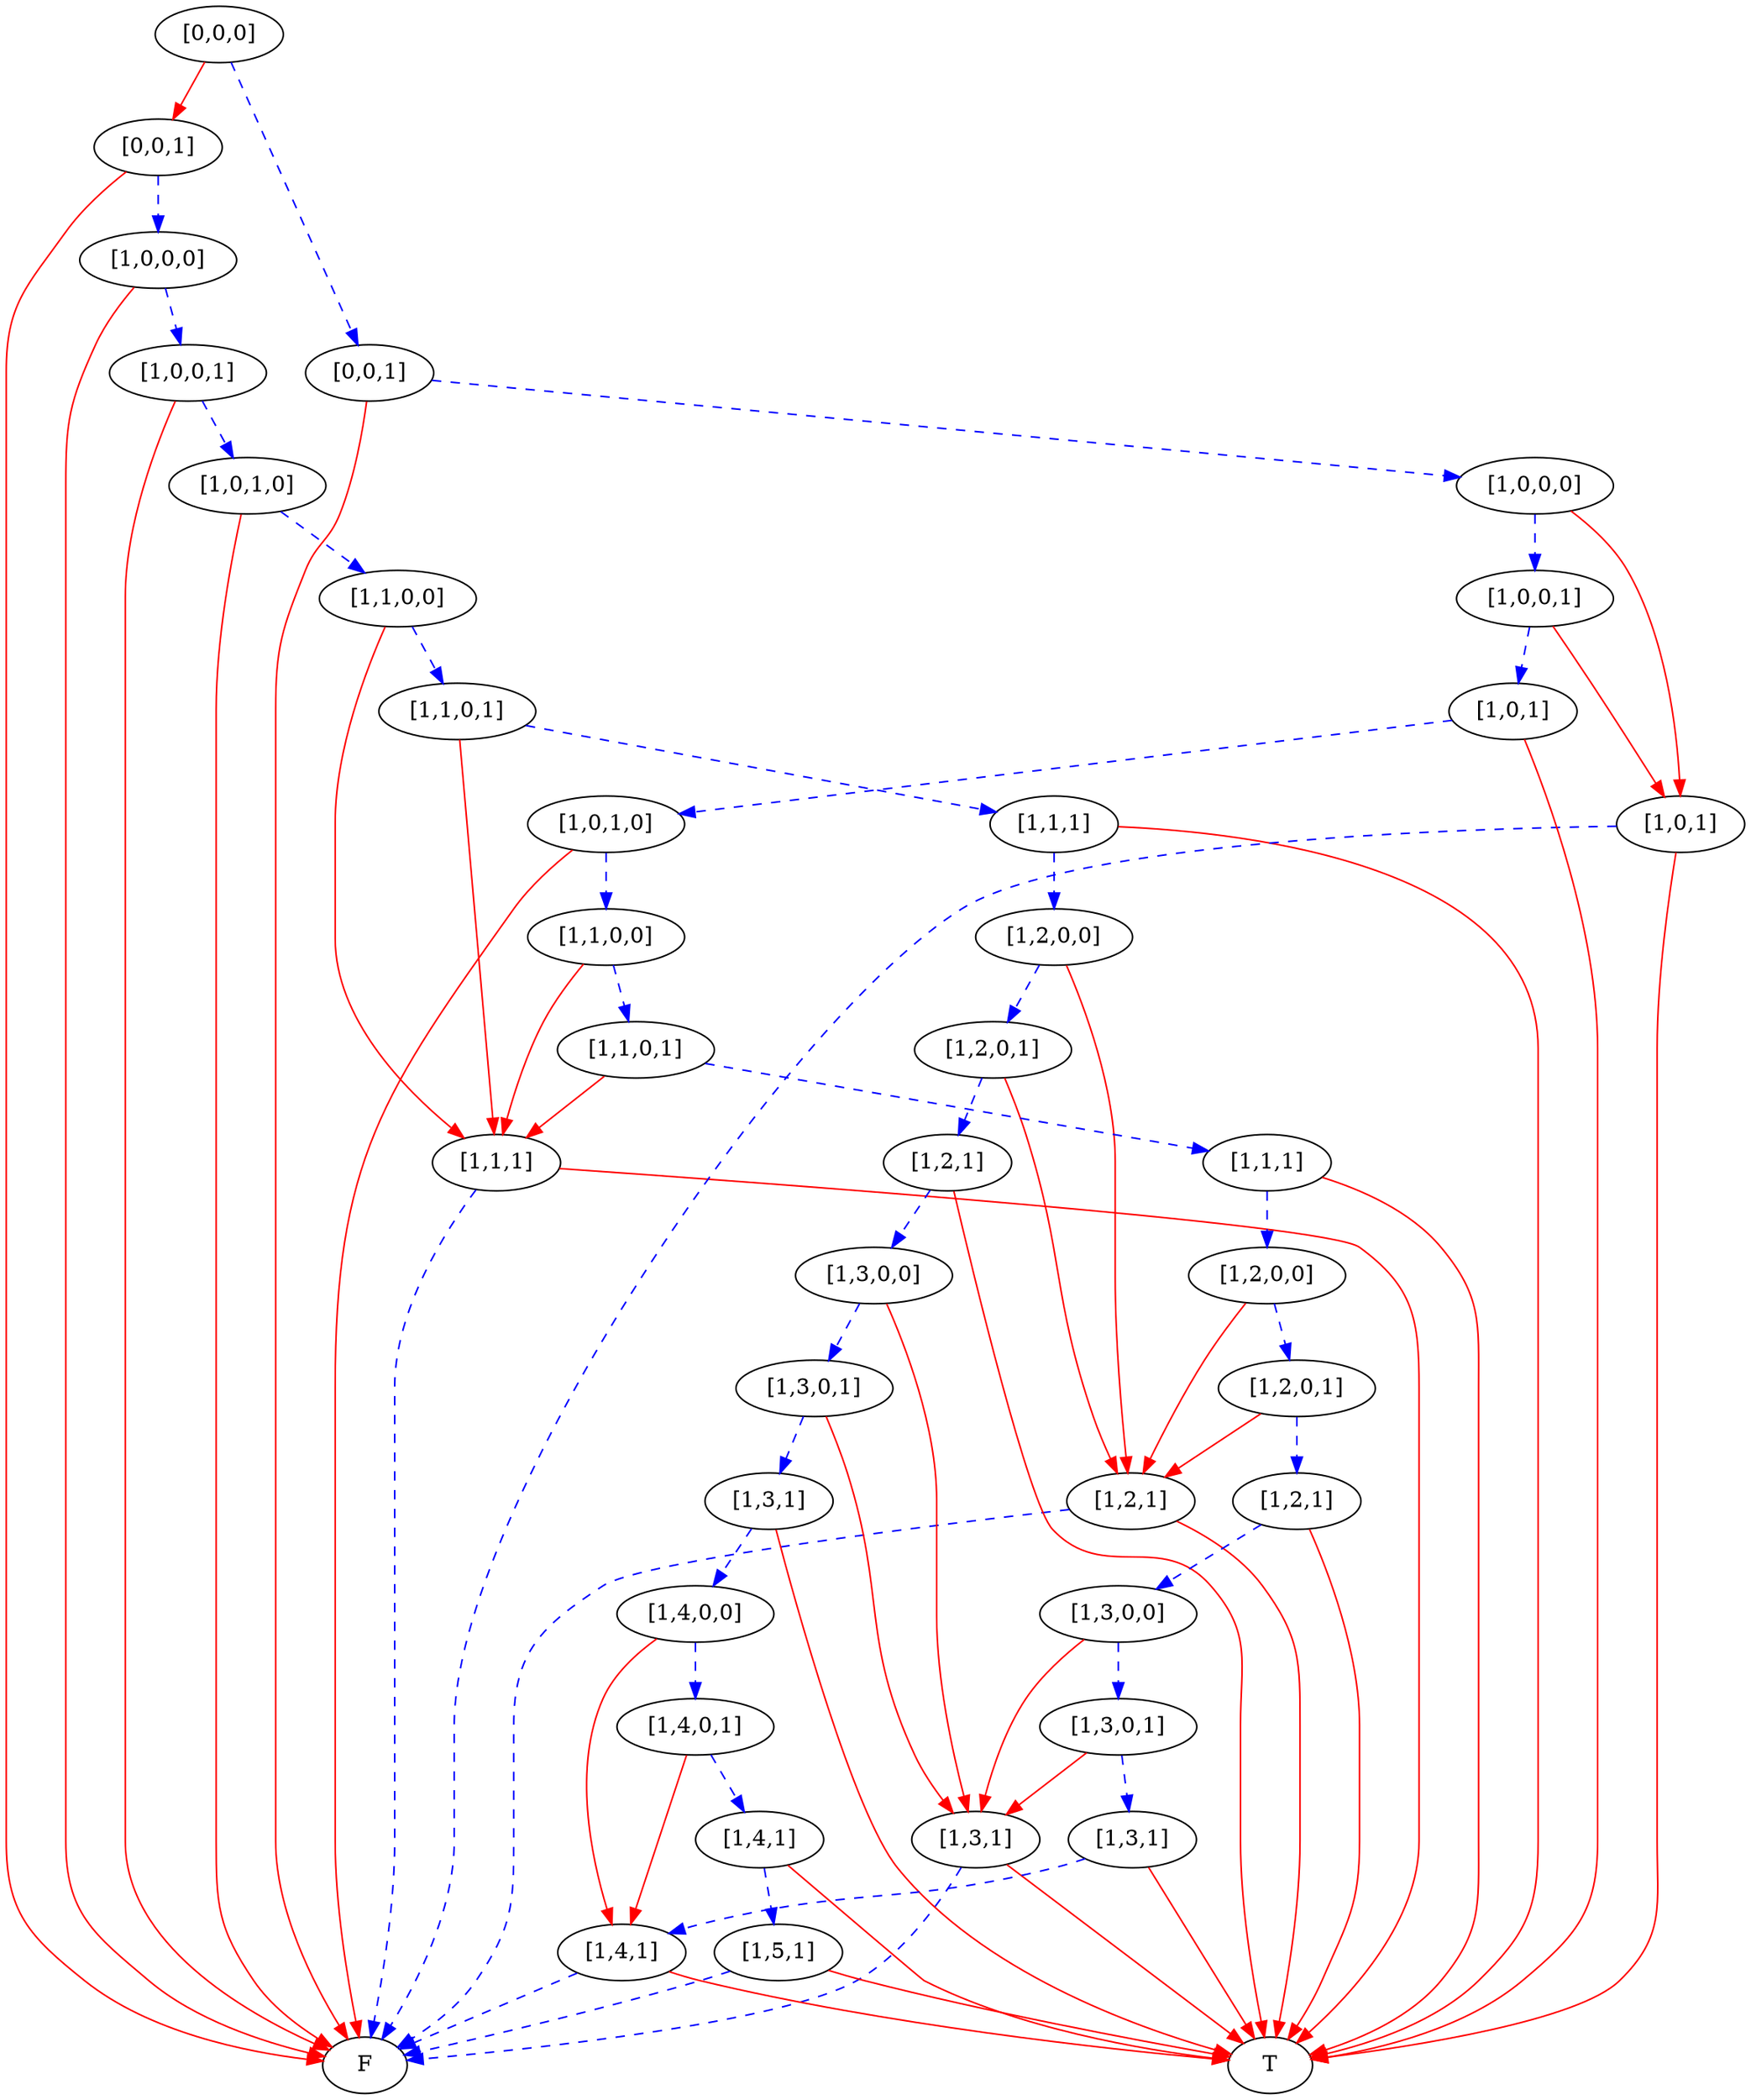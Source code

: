 digraph {
    1 [label=F];
    2 [label=T];
    3 [label="[1,1,1]"];
    4 [label="[1,2,1]"];
    5 [label="[1,3,1]"];
    6 [label="[1,4,1]"];
    7 [label="[1,5,1]"];
    8 [label="[1,4,1]"];
    9 [label="[1,4,0,1]"];
    10 [label="[1,4,0,0]"];
    11 [label="[1,3,1]"];
    12 [label="[1,3,0,1]"];
    13 [label="[1,3,0,0]"];
    14 [label="[1,2,1]"];
    15 [label="[1,2,0,1]"];
    16 [label="[1,2,0,0]"];
    17 [label="[1,1,1]"];
    18 [label="[1,1,0,1]"];
    19 [label="[1,1,0,0]"];
    20 [label="[1,0,1,0]"];
    21 [label="[1,0,0,1]"];
    22 [label="[1,0,0,0]"];
    23 [label="[0,0,1]"];
    24 [label="[1,0,1]"];
    25 [label="[1,3,1]"];
    26 [label="[1,3,0,1]"];
    27 [label="[1,3,0,0]"];
    28 [label="[1,2,1]"];
    29 [label="[1,2,0,1]"];
    30 [label="[1,2,0,0]"];
    31 [label="[1,1,1]"];
    32 [label="[1,1,0,1]"];
    33 [label="[1,1,0,0]"];
    34 [label="[1,0,1,0]"];
    35 [label="[1,0,1]"];
    36 [label="[1,0,0,1]"];
    37 [label="[1,0,0,0]"];
    38 [label="[0,0,1]"];
    39 [label="[0,0,0]"];
    3 -> 1 [style=dashed
           ,color=blue];
    3 -> 2 [color=red];
    4 -> 1 [style=dashed
           ,color=blue];
    4 -> 2 [color=red];
    5 -> 1 [style=dashed
           ,color=blue];
    5 -> 2 [color=red];
    6 -> 1 [style=dashed
           ,color=blue];
    6 -> 2 [color=red];
    7 -> 1 [style=dashed
           ,color=blue];
    7 -> 2 [color=red];
    8 -> 7 [style=dashed
           ,color=blue];
    8 -> 2 [color=red];
    9 -> 6 [color=red];
    9 -> 8 [style=dashed
           ,color=blue];
    10 -> 6 [color=red];
    10 -> 9 [style=dashed
            ,color=blue];
    11 -> 10 [style=dashed
             ,color=blue];
    11 -> 2 [color=red];
    12 -> 5 [color=red];
    12 -> 11 [style=dashed
             ,color=blue];
    13 -> 5 [color=red];
    13 -> 12 [style=dashed
             ,color=blue];
    14 -> 13 [style=dashed
             ,color=blue];
    14 -> 2 [color=red];
    15 -> 4 [color=red];
    15 -> 14 [style=dashed
             ,color=blue];
    16 -> 4 [color=red];
    16 -> 15 [style=dashed
             ,color=blue];
    17 -> 16 [style=dashed
             ,color=blue];
    17 -> 2 [color=red];
    18 -> 3 [color=red];
    18 -> 17 [style=dashed
             ,color=blue];
    19 -> 3 [color=red];
    19 -> 18 [style=dashed
             ,color=blue];
    20 -> 19 [style=dashed
             ,color=blue];
    20 -> 1 [color=red];
    21 -> 20 [style=dashed
             ,color=blue];
    21 -> 1 [color=red];
    22 -> 21 [style=dashed
             ,color=blue];
    22 -> 1 [color=red];
    23 -> 22 [style=dashed
             ,color=blue];
    23 -> 1 [color=red];
    24 -> 1 [style=dashed
            ,color=blue];
    24 -> 2 [color=red];
    25 -> 6 [style=dashed
            ,color=blue];
    25 -> 2 [color=red];
    26 -> 5 [color=red];
    26 -> 25 [style=dashed
             ,color=blue];
    27 -> 5 [color=red];
    27 -> 26 [style=dashed
             ,color=blue];
    28 -> 27 [style=dashed
             ,color=blue];
    28 -> 2 [color=red];
    29 -> 4 [color=red];
    29 -> 28 [style=dashed
             ,color=blue];
    30 -> 4 [color=red];
    30 -> 29 [style=dashed
             ,color=blue];
    31 -> 30 [style=dashed
             ,color=blue];
    31 -> 2 [color=red];
    32 -> 3 [color=red];
    32 -> 31 [style=dashed
             ,color=blue];
    33 -> 3 [color=red];
    33 -> 32 [style=dashed
             ,color=blue];
    34 -> 33 [style=dashed
             ,color=blue];
    34 -> 1 [color=red];
    35 -> 34 [style=dashed
             ,color=blue];
    35 -> 2 [color=red];
    36 -> 24 [color=red];
    36 -> 35 [style=dashed
             ,color=blue];
    37 -> 24 [color=red];
    37 -> 36 [style=dashed
             ,color=blue];
    38 -> 37 [style=dashed
             ,color=blue];
    38 -> 1 [color=red];
    39 -> 23 [color=red];
    39 -> 38 [style=dashed
             ,color=blue];
}